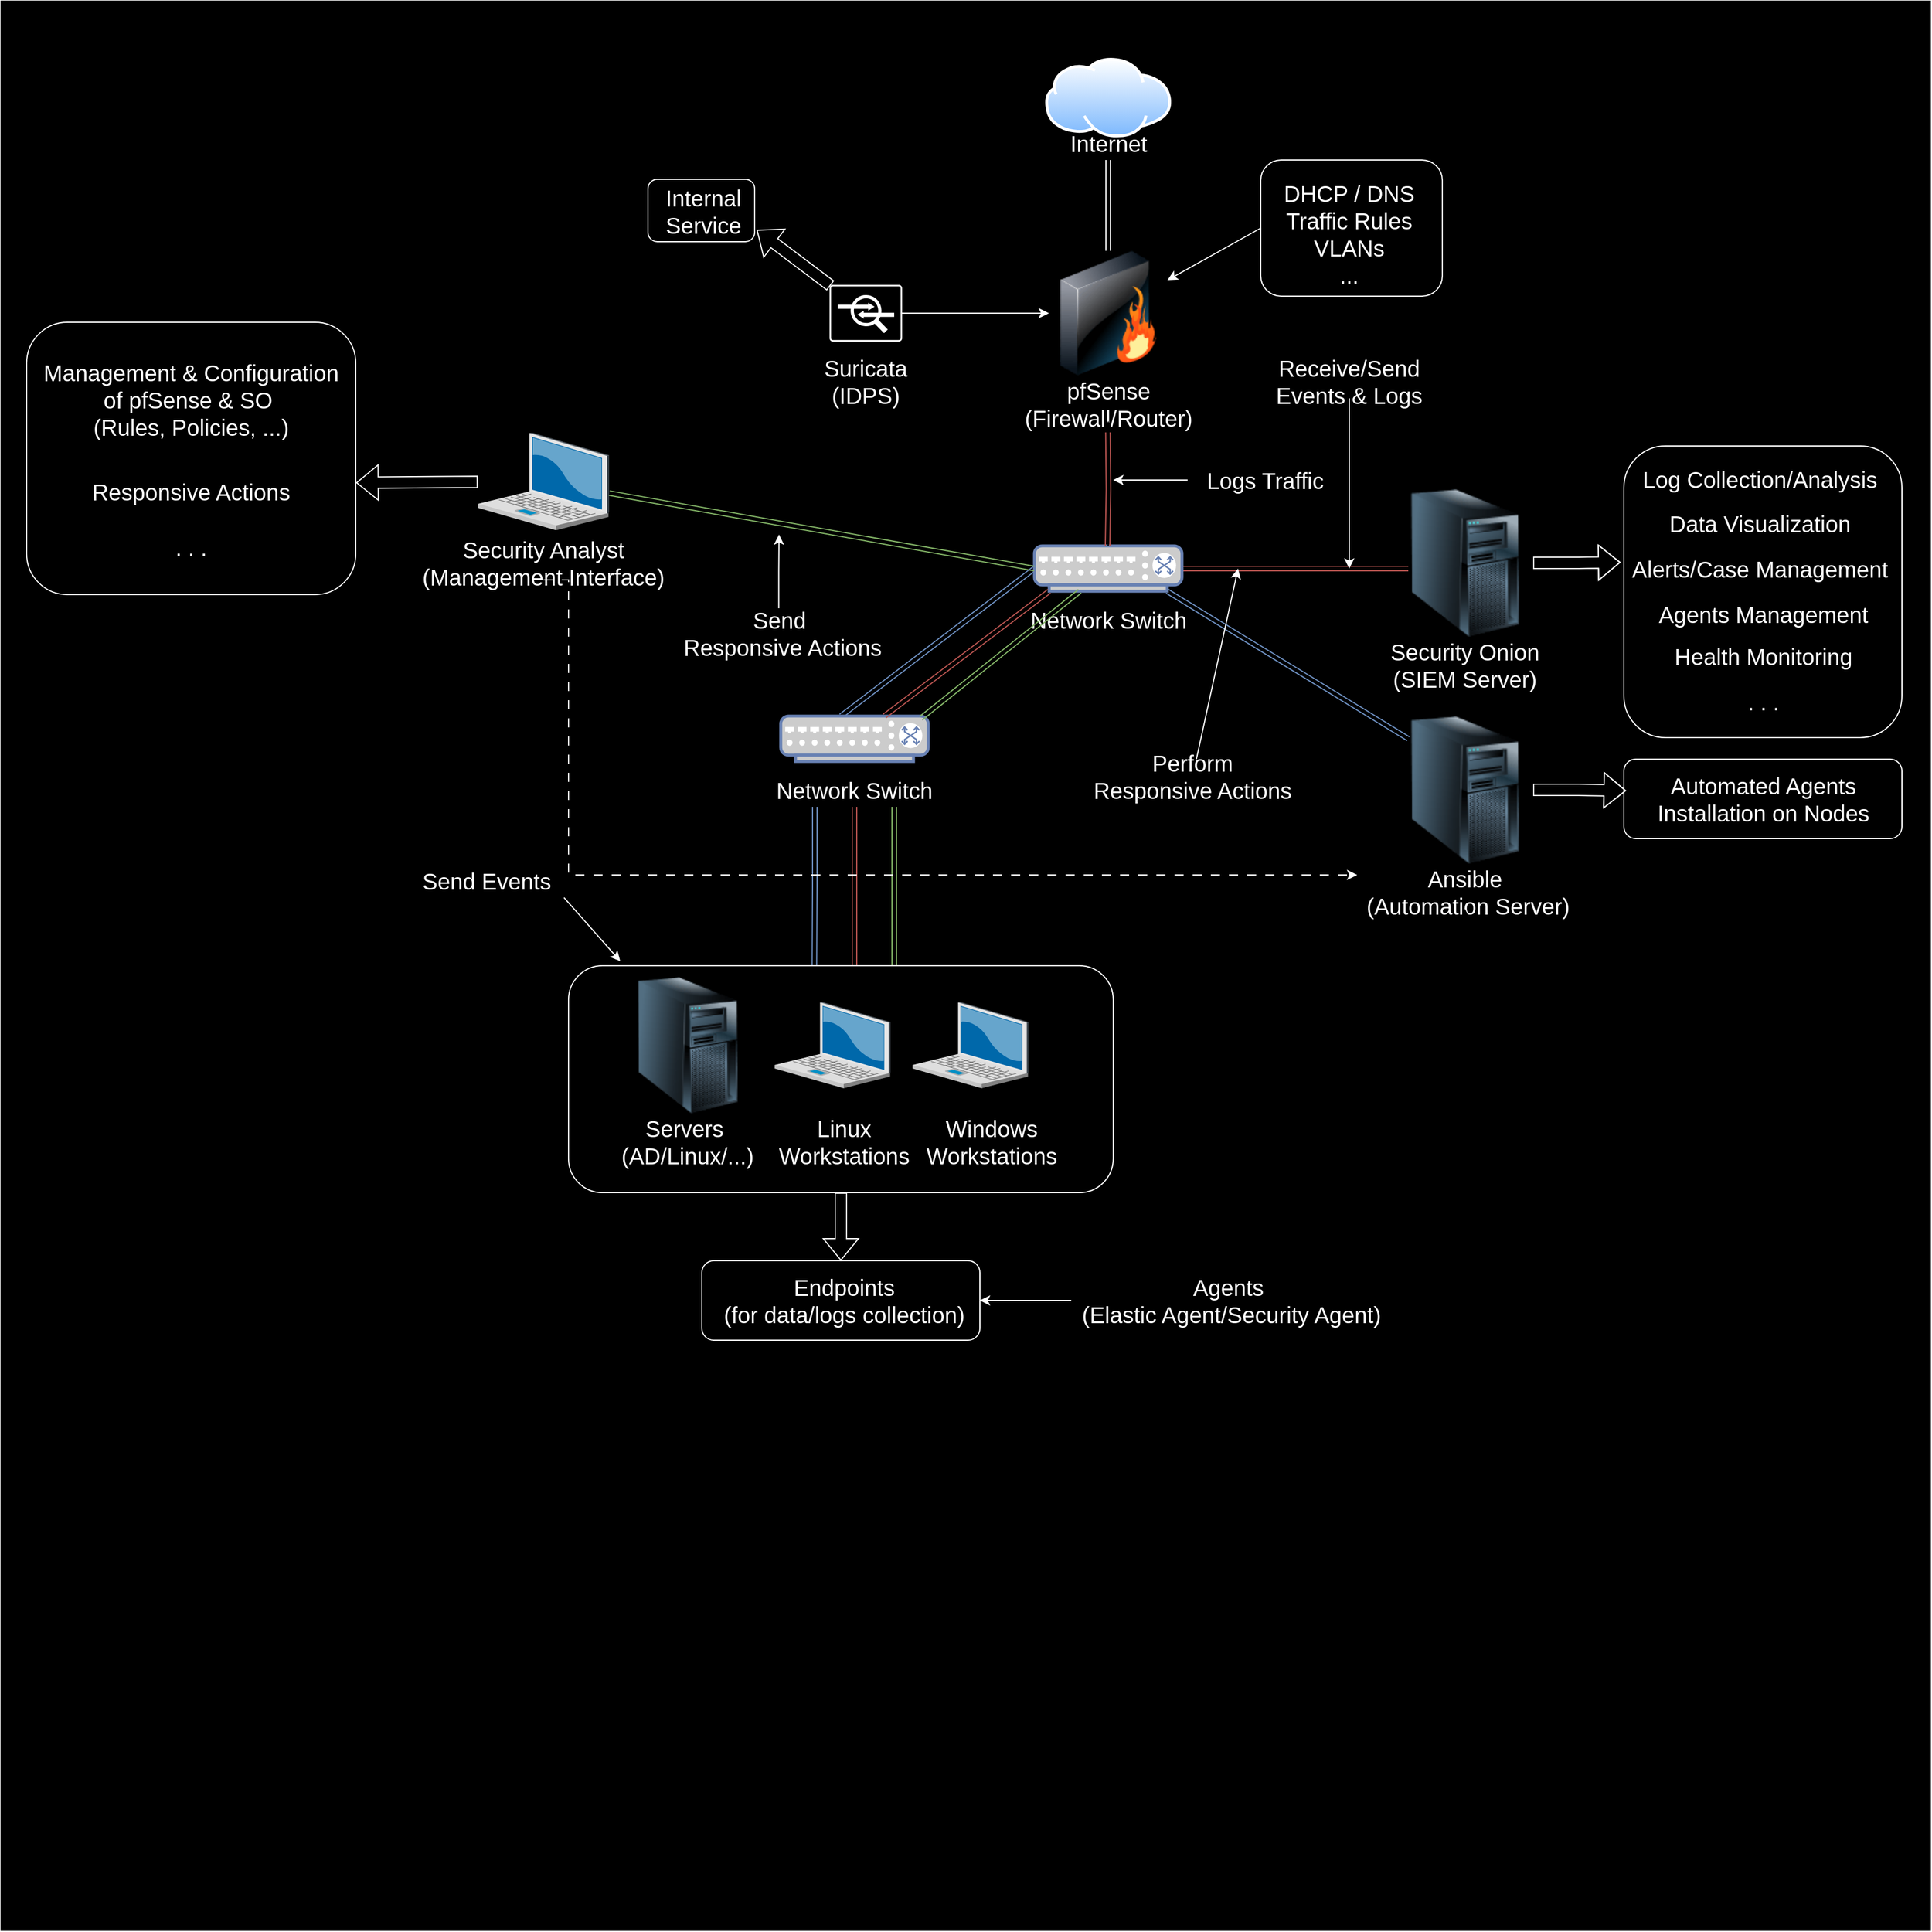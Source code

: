 <mxfile version="24.6.2" type="github">
  <diagram name="Page-1" id="b3lSfJ-mZ4IB6_b0n24v">
    <mxGraphModel dx="3183" dy="1176" grid="1" gridSize="10" guides="1" tooltips="1" connect="1" arrows="1" fold="1" page="1" pageScale="1" pageWidth="850" pageHeight="1100" math="0" shadow="0">
      <root>
        <mxCell id="0" />
        <mxCell id="1" parent="0" />
        <mxCell id="QeLuO8RoZQrud-wa69J5-1" value="" style="whiteSpace=wrap;html=1;aspect=fixed;strokeColor=#000000;fillColor=#000000;movable=0;resizable=0;rotatable=0;deletable=0;editable=0;locked=1;connectable=0;" parent="1" vertex="1">
          <mxGeometry x="-440" width="1700" height="1700" as="geometry" />
        </mxCell>
        <mxCell id="QeLuO8RoZQrud-wa69J5-7" value="" style="group" parent="1" vertex="1" connectable="0">
          <mxGeometry x="480" y="50" width="111.11" height="90" as="geometry" />
        </mxCell>
        <mxCell id="QeLuO8RoZQrud-wa69J5-2" value="" style="image;aspect=fixed;perimeter=ellipsePerimeter;html=1;align=center;shadow=0;dashed=0;spacingTop=3;image=img/lib/active_directory/internet_cloud.svg;" parent="QeLuO8RoZQrud-wa69J5-7" vertex="1">
          <mxGeometry width="111.11" height="70" as="geometry" />
        </mxCell>
        <mxCell id="QeLuO8RoZQrud-wa69J5-4" value="&lt;font color=&quot;#ffffff&quot; style=&quot;font-size: 20px;&quot;&gt;Internet&lt;/font&gt;" style="text;html=1;align=center;verticalAlign=middle;whiteSpace=wrap;rounded=0;" parent="QeLuO8RoZQrud-wa69J5-7" vertex="1">
          <mxGeometry x="25.56" y="60" width="60" height="30" as="geometry" />
        </mxCell>
        <mxCell id="QeLuO8RoZQrud-wa69J5-8" value="" style="group" parent="1" vertex="1" connectable="0">
          <mxGeometry x="447.78" y="220" width="175.56" height="150" as="geometry" />
        </mxCell>
        <mxCell id="QeLuO8RoZQrud-wa69J5-3" value="" style="image;html=1;image=img/lib/clip_art/networking/Firewall_128x128.png" parent="QeLuO8RoZQrud-wa69J5-8" vertex="1">
          <mxGeometry x="35.56" width="104.44" height="110" as="geometry" />
        </mxCell>
        <mxCell id="QeLuO8RoZQrud-wa69J5-6" value="&lt;div&gt;&lt;font color=&quot;#ffffff&quot; style=&quot;font-size: 20px;&quot;&gt;pfSense&lt;/font&gt;&lt;/div&gt;&lt;div&gt;&lt;font color=&quot;#ffffff&quot; style=&quot;font-size: 20px;&quot;&gt;(Firewall/Router)&lt;br&gt;&lt;/font&gt;&lt;/div&gt;" style="text;html=1;align=center;verticalAlign=middle;whiteSpace=wrap;rounded=0;" parent="QeLuO8RoZQrud-wa69J5-8" vertex="1">
          <mxGeometry y="120" width="175.56" height="30" as="geometry" />
        </mxCell>
        <mxCell id="QeLuO8RoZQrud-wa69J5-15" value="" style="group" parent="1" vertex="1" connectable="0">
          <mxGeometry x="465.56" y="480" width="140.0" height="80" as="geometry" />
        </mxCell>
        <mxCell id="QeLuO8RoZQrud-wa69J5-59" style="edgeStyle=orthogonalEdgeStyle;rounded=0;orthogonalLoop=1;jettySize=auto;html=1;shape=link;strokeColor=#b85450;fillColor=#f8cecc;" parent="QeLuO8RoZQrud-wa69J5-15" source="QeLuO8RoZQrud-wa69J5-13" edge="1">
          <mxGeometry relative="1" as="geometry">
            <mxPoint x="334.44" y="20" as="targetPoint" />
          </mxGeometry>
        </mxCell>
        <mxCell id="QeLuO8RoZQrud-wa69J5-61" style="rounded=0;orthogonalLoop=1;jettySize=auto;html=1;exitX=0.9;exitY=1;exitDx=0;exitDy=0;exitPerimeter=0;shape=link;strokeColor=#6c8ebf;fillColor=#dae8fc;" parent="QeLuO8RoZQrud-wa69J5-15" source="QeLuO8RoZQrud-wa69J5-13" edge="1">
          <mxGeometry relative="1" as="geometry">
            <mxPoint x="334.44" y="170" as="targetPoint" />
          </mxGeometry>
        </mxCell>
        <mxCell id="QeLuO8RoZQrud-wa69J5-68" style="rounded=0;orthogonalLoop=1;jettySize=auto;html=1;exitX=0;exitY=0.5;exitDx=0;exitDy=0;exitPerimeter=0;shape=link;strokeColor=#6c8ebf;fillColor=#dae8fc;" parent="QeLuO8RoZQrud-wa69J5-15" source="QeLuO8RoZQrud-wa69J5-13" edge="1">
          <mxGeometry relative="1" as="geometry">
            <mxPoint x="-165.56" y="150" as="targetPoint" />
          </mxGeometry>
        </mxCell>
        <mxCell id="QeLuO8RoZQrud-wa69J5-13" value="" style="fontColor=#0066CC;verticalAlign=top;verticalLabelPosition=bottom;labelPosition=center;align=center;html=1;outlineConnect=0;fillColor=#CCCCCC;strokeColor=#6881B3;gradientColor=none;gradientDirection=north;strokeWidth=2;shape=mxgraph.networks.switch;" parent="QeLuO8RoZQrud-wa69J5-15" vertex="1">
          <mxGeometry x="5" width="130" height="40" as="geometry" />
        </mxCell>
        <mxCell id="QeLuO8RoZQrud-wa69J5-14" value="&lt;font color=&quot;#ffffff&quot; style=&quot;font-size: 20px;&quot;&gt;Network Switch&lt;br&gt;&lt;/font&gt;" style="text;html=1;align=center;verticalAlign=middle;whiteSpace=wrap;rounded=0;" parent="QeLuO8RoZQrud-wa69J5-15" vertex="1">
          <mxGeometry y="50" width="140" height="30" as="geometry" />
        </mxCell>
        <mxCell id="QeLuO8RoZQrud-wa69J5-16" value="" style="group" parent="1" vertex="1" connectable="0">
          <mxGeometry x="242" y="630" width="140.0" height="80" as="geometry" />
        </mxCell>
        <mxCell id="QeLuO8RoZQrud-wa69J5-17" value="" style="fontColor=#0066CC;verticalAlign=top;verticalLabelPosition=bottom;labelPosition=center;align=center;html=1;outlineConnect=0;fillColor=#CCCCCC;strokeColor=#6881B3;gradientColor=none;gradientDirection=north;strokeWidth=2;shape=mxgraph.networks.switch;" parent="QeLuO8RoZQrud-wa69J5-16" vertex="1">
          <mxGeometry x="5" width="130" height="40" as="geometry" />
        </mxCell>
        <mxCell id="QeLuO8RoZQrud-wa69J5-53" style="edgeStyle=orthogonalEdgeStyle;rounded=0;orthogonalLoop=1;jettySize=auto;html=1;strokeColor=#b85450;shape=link;fillColor=#f8cecc;" parent="QeLuO8RoZQrud-wa69J5-16" source="QeLuO8RoZQrud-wa69J5-18" edge="1">
          <mxGeometry relative="1" as="geometry">
            <mxPoint x="70" y="220" as="targetPoint" />
          </mxGeometry>
        </mxCell>
        <mxCell id="QeLuO8RoZQrud-wa69J5-69" style="edgeStyle=orthogonalEdgeStyle;rounded=0;orthogonalLoop=1;jettySize=auto;html=1;exitX=0.25;exitY=1;exitDx=0;exitDy=0;fillColor=#dae8fc;strokeColor=#6c8ebf;shape=link;" parent="QeLuO8RoZQrud-wa69J5-16" source="QeLuO8RoZQrud-wa69J5-18" edge="1">
          <mxGeometry relative="1" as="geometry">
            <mxPoint x="34.667" y="220" as="targetPoint" />
          </mxGeometry>
        </mxCell>
        <mxCell id="QeLuO8RoZQrud-wa69J5-74" style="edgeStyle=orthogonalEdgeStyle;rounded=0;orthogonalLoop=1;jettySize=auto;html=1;exitX=0.75;exitY=1;exitDx=0;exitDy=0;shape=link;fillColor=#d5e8d4;strokeColor=#82b366;" parent="QeLuO8RoZQrud-wa69J5-16" source="QeLuO8RoZQrud-wa69J5-18" edge="1">
          <mxGeometry relative="1" as="geometry">
            <mxPoint x="105" y="220.0" as="targetPoint" />
          </mxGeometry>
        </mxCell>
        <mxCell id="QeLuO8RoZQrud-wa69J5-18" value="&lt;font color=&quot;#ffffff&quot; style=&quot;font-size: 20px;&quot;&gt;Network Switch&lt;br&gt;&lt;/font&gt;" style="text;html=1;align=center;verticalAlign=middle;whiteSpace=wrap;rounded=0;" parent="QeLuO8RoZQrud-wa69J5-16" vertex="1">
          <mxGeometry y="50" width="140" height="30" as="geometry" />
        </mxCell>
        <mxCell id="QeLuO8RoZQrud-wa69J5-28" value="" style="group" parent="1" vertex="1" connectable="0">
          <mxGeometry x="780" y="430" width="140" height="170" as="geometry" />
        </mxCell>
        <mxCell id="QeLuO8RoZQrud-wa69J5-19" value="" style="image;html=1;image=img/lib/clip_art/computers/Server_Tower_128x128.png" parent="QeLuO8RoZQrud-wa69J5-28" vertex="1">
          <mxGeometry x="10" width="120" height="130" as="geometry" />
        </mxCell>
        <mxCell id="QeLuO8RoZQrud-wa69J5-25" value="&lt;font color=&quot;#ffffff&quot; style=&quot;font-size: 20px;&quot;&gt;Security Onion (SIEM Server)&lt;br&gt;&lt;/font&gt;" style="text;html=1;align=center;verticalAlign=middle;whiteSpace=wrap;rounded=0;" parent="QeLuO8RoZQrud-wa69J5-28" vertex="1">
          <mxGeometry y="140" width="140" height="30" as="geometry" />
        </mxCell>
        <mxCell id="QeLuO8RoZQrud-wa69J5-27" style="edgeStyle=orthogonalEdgeStyle;rounded=0;orthogonalLoop=1;jettySize=auto;html=1;exitX=0.5;exitY=1;exitDx=0;exitDy=0;" parent="QeLuO8RoZQrud-wa69J5-28" source="QeLuO8RoZQrud-wa69J5-25" target="QeLuO8RoZQrud-wa69J5-25" edge="1">
          <mxGeometry relative="1" as="geometry" />
        </mxCell>
        <mxCell id="QeLuO8RoZQrud-wa69J5-42" value="" style="group" parent="1" vertex="1" connectable="0">
          <mxGeometry x="755" y="630" width="190" height="170" as="geometry" />
        </mxCell>
        <mxCell id="QeLuO8RoZQrud-wa69J5-39" value="" style="image;html=1;image=img/lib/clip_art/computers/Server_Tower_128x128.png" parent="QeLuO8RoZQrud-wa69J5-42" vertex="1">
          <mxGeometry x="35" width="120" height="130" as="geometry" />
        </mxCell>
        <mxCell id="QeLuO8RoZQrud-wa69J5-40" value="&lt;div&gt;&lt;font color=&quot;#ffffff&quot; style=&quot;font-size: 20px;&quot;&gt;Ansible&lt;/font&gt;&lt;/div&gt;&lt;div&gt;&lt;font color=&quot;#ffffff&quot; style=&quot;font-size: 20px;&quot;&gt;&amp;nbsp;(Automation Server)&lt;/font&gt;&lt;/div&gt;" style="text;html=1;align=center;verticalAlign=middle;whiteSpace=wrap;rounded=0;" parent="QeLuO8RoZQrud-wa69J5-42" vertex="1">
          <mxGeometry y="140" width="190" height="30" as="geometry" />
        </mxCell>
        <mxCell id="QeLuO8RoZQrud-wa69J5-41" style="edgeStyle=orthogonalEdgeStyle;rounded=0;orthogonalLoop=1;jettySize=auto;html=1;exitX=0.5;exitY=1;exitDx=0;exitDy=0;" parent="QeLuO8RoZQrud-wa69J5-42" source="QeLuO8RoZQrud-wa69J5-40" target="QeLuO8RoZQrud-wa69J5-40" edge="1">
          <mxGeometry relative="1" as="geometry" />
        </mxCell>
        <mxCell id="QeLuO8RoZQrud-wa69J5-138" style="edgeStyle=orthogonalEdgeStyle;rounded=0;orthogonalLoop=1;jettySize=auto;html=1;exitX=0;exitY=1;exitDx=0;exitDy=0;" parent="QeLuO8RoZQrud-wa69J5-42" source="QeLuO8RoZQrud-wa69J5-40" target="QeLuO8RoZQrud-wa69J5-40" edge="1">
          <mxGeometry relative="1" as="geometry" />
        </mxCell>
        <mxCell id="QeLuO8RoZQrud-wa69J5-50" value="" style="group" parent="1" vertex="1" connectable="0">
          <mxGeometry x="-73" y="380" width="222" height="130" as="geometry" />
        </mxCell>
        <mxCell id="QeLuO8RoZQrud-wa69J5-43" value="" style="verticalLabelPosition=bottom;sketch=0;aspect=fixed;html=1;verticalAlign=top;strokeColor=none;align=center;outlineConnect=0;shape=mxgraph.citrix.laptop_2;" parent="QeLuO8RoZQrud-wa69J5-50" vertex="1">
          <mxGeometry x="53" width="116" height="86.5" as="geometry" />
        </mxCell>
        <mxCell id="QeLuO8RoZQrud-wa69J5-48" value="&lt;div&gt;&lt;font color=&quot;#ffffff&quot; style=&quot;font-size: 20px;&quot;&gt;Security Analyst&lt;/font&gt;&lt;/div&gt;&lt;div&gt;&lt;font color=&quot;#ffffff&quot; style=&quot;font-size: 20px;&quot;&gt;(Management Interface)&lt;br&gt;&lt;/font&gt;&lt;/div&gt;" style="text;html=1;align=center;verticalAlign=middle;whiteSpace=wrap;rounded=0;" parent="QeLuO8RoZQrud-wa69J5-50" vertex="1">
          <mxGeometry y="100" width="222" height="30" as="geometry" />
        </mxCell>
        <mxCell id="QeLuO8RoZQrud-wa69J5-30" value="" style="image;html=1;image=img/lib/clip_art/computers/Server_Tower_128x128.png" parent="1" vertex="1">
          <mxGeometry x="110" y="860" width="110" height="120" as="geometry" />
        </mxCell>
        <mxCell id="QeLuO8RoZQrud-wa69J5-31" value="" style="verticalLabelPosition=bottom;sketch=0;aspect=fixed;html=1;verticalAlign=top;strokeColor=none;align=center;outlineConnect=0;shape=mxgraph.citrix.laptop_2;" parent="1" vertex="1">
          <mxGeometry x="241.41" y="881.75" width="102.59" height="76.5" as="geometry" />
        </mxCell>
        <mxCell id="QeLuO8RoZQrud-wa69J5-32" value="" style="verticalLabelPosition=bottom;sketch=0;aspect=fixed;html=1;verticalAlign=top;strokeColor=none;align=center;outlineConnect=0;shape=mxgraph.citrix.laptop_2;" parent="1" vertex="1">
          <mxGeometry x="362.97" y="881.75" width="102.59" height="76.5" as="geometry" />
        </mxCell>
        <mxCell id="QeLuO8RoZQrud-wa69J5-102" style="edgeStyle=orthogonalEdgeStyle;rounded=0;orthogonalLoop=1;jettySize=auto;html=1;entryX=0.5;entryY=0;entryDx=0;entryDy=0;shape=flexArrow;strokeColor=#FFFFFF;" parent="1" source="QeLuO8RoZQrud-wa69J5-36" target="QeLuO8RoZQrud-wa69J5-101" edge="1">
          <mxGeometry relative="1" as="geometry" />
        </mxCell>
        <mxCell id="QeLuO8RoZQrud-wa69J5-36" value="" style="rounded=1;whiteSpace=wrap;html=1;fillColor=none;strokeColor=#FFFFFF;movable=1;resizable=1;rotatable=1;deletable=1;editable=1;locked=0;connectable=1;" parent="1" vertex="1">
          <mxGeometry x="60" y="850" width="480" height="200" as="geometry" />
        </mxCell>
        <mxCell id="QeLuO8RoZQrud-wa69J5-33" value="&lt;div&gt;&lt;font color=&quot;#ffffff&quot; style=&quot;font-size: 20px;&quot;&gt;Servers&amp;nbsp;&lt;/font&gt;&lt;/div&gt;&lt;div&gt;&lt;font color=&quot;#ffffff&quot; style=&quot;font-size: 20px;&quot;&gt;(AD/Linux/...)&lt;br&gt;&lt;/font&gt;&lt;/div&gt;" style="text;html=1;align=center;verticalAlign=middle;whiteSpace=wrap;rounded=0;" parent="1" vertex="1">
          <mxGeometry x="95" y="990" width="140" height="30" as="geometry" />
        </mxCell>
        <mxCell id="QeLuO8RoZQrud-wa69J5-34" value="&lt;font color=&quot;#ffffff&quot; style=&quot;font-size: 20px;&quot;&gt;Windows Workstations&lt;br&gt;&lt;/font&gt;" style="text;html=1;align=center;verticalAlign=middle;whiteSpace=wrap;rounded=0;" parent="1" vertex="1">
          <mxGeometry x="362.97" y="990" width="140" height="30" as="geometry" />
        </mxCell>
        <mxCell id="QeLuO8RoZQrud-wa69J5-35" value="&lt;font color=&quot;#ffffff&quot; style=&quot;font-size: 20px;&quot;&gt;Linux Workstations&lt;br&gt;&lt;/font&gt;" style="text;html=1;align=center;verticalAlign=middle;whiteSpace=wrap;rounded=0;" parent="1" vertex="1">
          <mxGeometry x="232.97" y="990" width="140" height="30" as="geometry" />
        </mxCell>
        <mxCell id="QeLuO8RoZQrud-wa69J5-37" value="&lt;div&gt;&lt;font color=&quot;#ffffff&quot; style=&quot;font-size: 20px;&quot;&gt;Endpoints &lt;br&gt;&lt;/font&gt;&lt;/div&gt;&lt;div&gt;&lt;font color=&quot;#ffffff&quot; style=&quot;font-size: 20px;&quot;&gt;(for data/logs collection)&lt;br&gt;&lt;/font&gt;&lt;/div&gt;" style="text;html=1;align=center;verticalAlign=middle;whiteSpace=wrap;rounded=0;" parent="1" vertex="1">
          <mxGeometry x="182.97" y="1130" width="240" height="30" as="geometry" />
        </mxCell>
        <mxCell id="QeLuO8RoZQrud-wa69J5-57" style="edgeStyle=orthogonalEdgeStyle;rounded=0;orthogonalLoop=1;jettySize=auto;html=1;shape=link;strokeColor=#b85450;fillColor=#f8cecc;" parent="1" edge="1">
          <mxGeometry relative="1" as="geometry">
            <mxPoint x="535" y="480" as="targetPoint" />
            <mxPoint x="535.331" y="380" as="sourcePoint" />
          </mxGeometry>
        </mxCell>
        <mxCell id="QeLuO8RoZQrud-wa69J5-58" value="" style="edgeStyle=orthogonalEdgeStyle;rounded=0;orthogonalLoop=1;jettySize=auto;html=1;" parent="1" source="QeLuO8RoZQrud-wa69J5-13" target="QeLuO8RoZQrud-wa69J5-6" edge="1">
          <mxGeometry relative="1" as="geometry" />
        </mxCell>
        <mxCell id="QeLuO8RoZQrud-wa69J5-63" style="rounded=0;orthogonalLoop=1;jettySize=auto;html=1;exitX=0;exitY=0.5;exitDx=0;exitDy=0;exitPerimeter=0;shape=link;strokeColor=#82b366;fillColor=#d5e8d4;" parent="1" source="QeLuO8RoZQrud-wa69J5-13" target="QeLuO8RoZQrud-wa69J5-43" edge="1">
          <mxGeometry relative="1" as="geometry" />
        </mxCell>
        <mxCell id="QeLuO8RoZQrud-wa69J5-64" style="edgeStyle=orthogonalEdgeStyle;rounded=0;orthogonalLoop=1;jettySize=auto;html=1;exitX=0.5;exitY=1;exitDx=0;exitDy=0;entryX=0.5;entryY=0;entryDx=0;entryDy=0;shape=link;strokeColor=#FFFFFF;" parent="1" source="QeLuO8RoZQrud-wa69J5-4" target="QeLuO8RoZQrud-wa69J5-3" edge="1">
          <mxGeometry relative="1" as="geometry" />
        </mxCell>
        <mxCell id="QeLuO8RoZQrud-wa69J5-65" style="edgeStyle=orthogonalEdgeStyle;rounded=0;orthogonalLoop=1;jettySize=auto;html=1;strokeColor=#FFFFFF;" parent="1" source="QeLuO8RoZQrud-wa69J5-10" target="QeLuO8RoZQrud-wa69J5-3" edge="1">
          <mxGeometry relative="1" as="geometry" />
        </mxCell>
        <mxCell id="QeLuO8RoZQrud-wa69J5-66" style="rounded=0;orthogonalLoop=1;jettySize=auto;html=1;exitX=0.1;exitY=1;exitDx=0;exitDy=0;exitPerimeter=0;shape=link;strokeColor=#b85450;fillColor=#f8cecc;" parent="1" source="QeLuO8RoZQrud-wa69J5-13" target="QeLuO8RoZQrud-wa69J5-17" edge="1">
          <mxGeometry relative="1" as="geometry" />
        </mxCell>
        <mxCell id="QeLuO8RoZQrud-wa69J5-72" style="rounded=0;orthogonalLoop=1;jettySize=auto;html=1;exitX=0.95;exitY=0.05;exitDx=0;exitDy=0;exitPerimeter=0;fillColor=#d5e8d4;strokeColor=#82b366;shape=link;" parent="1" source="QeLuO8RoZQrud-wa69J5-17" target="QeLuO8RoZQrud-wa69J5-13" edge="1">
          <mxGeometry relative="1" as="geometry" />
        </mxCell>
        <mxCell id="QeLuO8RoZQrud-wa69J5-75" value="&lt;div&gt;&lt;font color=&quot;#ffffff&quot; style=&quot;font-size: 20px;&quot;&gt;Internal Service&lt;br&gt;&lt;/font&gt;&lt;/div&gt;" style="text;html=1;align=center;verticalAlign=middle;whiteSpace=wrap;rounded=0;" parent="1" vertex="1">
          <mxGeometry x="149.0" y="170" width="60" height="30" as="geometry" />
        </mxCell>
        <mxCell id="QeLuO8RoZQrud-wa69J5-89" value="" style="group" parent="1" vertex="1" connectable="0">
          <mxGeometry x="990" y="392" width="250" height="276.02" as="geometry" />
        </mxCell>
        <mxCell id="QeLuO8RoZQrud-wa69J5-82" value="&lt;div&gt;&lt;font color=&quot;#ffffff&quot; style=&quot;font-size: 20px;&quot;&gt;Log Collection/Analysis&lt;br&gt;&lt;/font&gt;&lt;/div&gt;" style="text;html=1;align=center;verticalAlign=middle;whiteSpace=wrap;rounded=0;" parent="QeLuO8RoZQrud-wa69J5-89" vertex="1">
          <mxGeometry x="15" y="11.682" width="210" height="35.045" as="geometry" />
        </mxCell>
        <mxCell id="QeLuO8RoZQrud-wa69J5-83" value="&lt;div&gt;&lt;font color=&quot;#ffffff&quot; style=&quot;font-size: 20px;&quot;&gt;Data Visualization&lt;br&gt;&lt;/font&gt;&lt;/div&gt;" style="text;html=1;align=center;verticalAlign=middle;whiteSpace=wrap;rounded=0;" parent="QeLuO8RoZQrud-wa69J5-89" vertex="1">
          <mxGeometry x="15" y="50.001" width="210" height="35.045" as="geometry" />
        </mxCell>
        <mxCell id="QeLuO8RoZQrud-wa69J5-84" value="&lt;div&gt;&lt;font color=&quot;#ffffff&quot; style=&quot;font-size: 20px;&quot;&gt;Alerts/Case Management&lt;br&gt;&lt;/font&gt;&lt;/div&gt;" style="text;html=1;align=center;verticalAlign=middle;whiteSpace=wrap;rounded=0;" parent="QeLuO8RoZQrud-wa69J5-89" vertex="1">
          <mxGeometry x="5" y="90" width="230" height="35.045" as="geometry" />
        </mxCell>
        <mxCell id="QeLuO8RoZQrud-wa69J5-86" value="&lt;div&gt;&lt;font color=&quot;#ffffff&quot; style=&quot;font-size: 20px;&quot;&gt;Agents Management&lt;/font&gt;&lt;/div&gt;" style="text;html=1;align=center;verticalAlign=middle;whiteSpace=wrap;rounded=0;" parent="QeLuO8RoZQrud-wa69J5-89" vertex="1">
          <mxGeometry x="7.5" y="129.999" width="230" height="35.045" as="geometry" />
        </mxCell>
        <mxCell id="QeLuO8RoZQrud-wa69J5-134" value="&lt;font color=&quot;#ffffff&quot; style=&quot;font-size: 20px;&quot;&gt;Health Monitoring&lt;/font&gt;" style="text;html=1;align=center;verticalAlign=middle;whiteSpace=wrap;rounded=0;" parent="QeLuO8RoZQrud-wa69J5-89" vertex="1">
          <mxGeometry x="32.5" y="170" width="180" height="30" as="geometry" />
        </mxCell>
        <mxCell id="QeLuO8RoZQrud-wa69J5-88" value="" style="rounded=1;whiteSpace=wrap;html=1;fillColor=none;strokeColor=#FFFFFF;" parent="QeLuO8RoZQrud-wa69J5-89" vertex="1">
          <mxGeometry y="-1.776e-14" width="245" height="257" as="geometry" />
        </mxCell>
        <mxCell id="QeLuO8RoZQrud-wa69J5-135" value="&lt;font color=&quot;#ffffff&quot; style=&quot;font-size: 20px;&quot;&gt;. . .&lt;br&gt;&lt;/font&gt;" style="text;html=1;align=center;verticalAlign=middle;whiteSpace=wrap;rounded=0;" parent="QeLuO8RoZQrud-wa69J5-89" vertex="1">
          <mxGeometry x="32.5" y="210" width="180" height="30" as="geometry" />
        </mxCell>
        <mxCell id="QeLuO8RoZQrud-wa69J5-77" value="" style="group" parent="1" vertex="1" connectable="0">
          <mxGeometry x="290" y="250" width="64" height="100" as="geometry" />
        </mxCell>
        <mxCell id="QeLuO8RoZQrud-wa69J5-10" value="" style="sketch=0;points=[[0.015,0.015,0],[0.985,0.015,0],[0.985,0.985,0],[0.015,0.985,0],[0.25,0,0],[0.5,0,0],[0.75,0,0],[1,0.25,0],[1,0.5,0],[1,0.75,0],[0.75,1,0],[0.5,1,0],[0.25,1,0],[0,0.75,0],[0,0.5,0],[0,0.25,0]];verticalLabelPosition=bottom;html=1;verticalAlign=top;aspect=fixed;align=center;pointerEvents=1;shape=mxgraph.cisco19.rect;prIcon=ips_ids;fillColor=none;strokeColor=#FFFFFF;" parent="QeLuO8RoZQrud-wa69J5-77" vertex="1">
          <mxGeometry width="64" height="50" as="geometry" />
        </mxCell>
        <mxCell id="QeLuO8RoZQrud-wa69J5-11" value="&lt;div&gt;&lt;font color=&quot;#ffffff&quot; style=&quot;font-size: 20px;&quot;&gt;Suricata&lt;/font&gt;&lt;/div&gt;&lt;div&gt;&lt;font color=&quot;#ffffff&quot; style=&quot;font-size: 20px;&quot;&gt;(IDPS)&lt;br&gt;&lt;/font&gt;&lt;/div&gt;" style="text;html=1;align=center;verticalAlign=middle;whiteSpace=wrap;rounded=0;" parent="QeLuO8RoZQrud-wa69J5-77" vertex="1">
          <mxGeometry x="2.0" y="70" width="60" height="30" as="geometry" />
        </mxCell>
        <mxCell id="QeLuO8RoZQrud-wa69J5-80" style="rounded=0;orthogonalLoop=1;jettySize=auto;html=1;exitX=0.015;exitY=0.015;exitDx=0;exitDy=0;exitPerimeter=0;entryX=0.961;entryY=0.736;entryDx=0;entryDy=0;entryPerimeter=0;shape=flexArrow;strokeColor=#FFFFFF;" parent="1" source="QeLuO8RoZQrud-wa69J5-10" edge="1">
          <mxGeometry relative="1" as="geometry">
            <mxPoint x="225.788" y="201.52" as="targetPoint" />
          </mxGeometry>
        </mxCell>
        <mxCell id="QeLuO8RoZQrud-wa69J5-90" style="edgeStyle=orthogonalEdgeStyle;rounded=0;orthogonalLoop=1;jettySize=auto;html=1;entryX=-0.012;entryY=0.399;entryDx=0;entryDy=0;entryPerimeter=0;shape=flexArrow;strokeColor=#FFFFFF;" parent="1" source="QeLuO8RoZQrud-wa69J5-19" target="QeLuO8RoZQrud-wa69J5-88" edge="1">
          <mxGeometry relative="1" as="geometry" />
        </mxCell>
        <mxCell id="QeLuO8RoZQrud-wa69J5-97" value="" style="group" parent="1" vertex="1" connectable="0">
          <mxGeometry x="990" y="668" width="245" height="70" as="geometry" />
        </mxCell>
        <mxCell id="QeLuO8RoZQrud-wa69J5-92" value="&lt;div&gt;&lt;font color=&quot;#ffffff&quot; style=&quot;font-size: 20px;&quot;&gt;Automated Agents Installation on Nodes&lt;br&gt;&lt;/font&gt;&lt;/div&gt;" style="text;html=1;align=center;verticalAlign=middle;whiteSpace=wrap;rounded=0;" parent="QeLuO8RoZQrud-wa69J5-97" vertex="1">
          <mxGeometry x="17.5" y="20" width="210" height="30" as="geometry" />
        </mxCell>
        <mxCell id="QeLuO8RoZQrud-wa69J5-96" value="" style="rounded=1;whiteSpace=wrap;html=1;fillColor=none;strokeColor=#FFFFFF;" parent="QeLuO8RoZQrud-wa69J5-97" vertex="1">
          <mxGeometry width="245" height="70" as="geometry" />
        </mxCell>
        <mxCell id="QeLuO8RoZQrud-wa69J5-98" style="edgeStyle=orthogonalEdgeStyle;rounded=0;orthogonalLoop=1;jettySize=auto;html=1;entryX=0.008;entryY=0.396;entryDx=0;entryDy=0;entryPerimeter=0;shape=flexArrow;strokeColor=#FFFFFF;" parent="1" source="QeLuO8RoZQrud-wa69J5-39" target="QeLuO8RoZQrud-wa69J5-96" edge="1">
          <mxGeometry relative="1" as="geometry" />
        </mxCell>
        <mxCell id="QeLuO8RoZQrud-wa69J5-101" value="" style="rounded=1;whiteSpace=wrap;html=1;fillColor=none;strokeColor=#FFFFFF;" parent="1" vertex="1">
          <mxGeometry x="177.5" y="1110" width="245" height="70" as="geometry" />
        </mxCell>
        <mxCell id="QeLuO8RoZQrud-wa69J5-103" value="" style="rounded=1;whiteSpace=wrap;html=1;fillColor=none;strokeColor=#FFFFFF;" parent="1" vertex="1">
          <mxGeometry x="130" y="157" width="94" height="55" as="geometry" />
        </mxCell>
        <mxCell id="QeLuO8RoZQrud-wa69J5-107" style="edgeStyle=orthogonalEdgeStyle;rounded=0;orthogonalLoop=1;jettySize=auto;html=1;strokeColor=#FFFFFF;" parent="1" source="QeLuO8RoZQrud-wa69J5-105" edge="1">
          <mxGeometry relative="1" as="geometry">
            <mxPoint x="245.5" y="470" as="targetPoint" />
          </mxGeometry>
        </mxCell>
        <mxCell id="QeLuO8RoZQrud-wa69J5-105" value="&lt;br&gt;&lt;div&gt;&lt;font color=&quot;#ffffff&quot; style=&quot;font-size: 20px;&quot;&gt;Send&lt;/font&gt;&lt;/div&gt;&lt;div&gt;&lt;font color=&quot;#ffffff&quot; style=&quot;font-size: 20px;&quot;&gt;&amp;nbsp;Responsive Actions&lt;br&gt;&lt;/font&gt;&lt;/div&gt;" style="text;html=1;align=center;verticalAlign=middle;whiteSpace=wrap;rounded=0;" parent="1" vertex="1">
          <mxGeometry x="137.5" y="535" width="215.5" height="30" as="geometry" />
        </mxCell>
        <mxCell id="QeLuO8RoZQrud-wa69J5-109" style="edgeStyle=orthogonalEdgeStyle;rounded=0;orthogonalLoop=1;jettySize=auto;html=1;strokeColor=#FFFFFF;" parent="1" source="QeLuO8RoZQrud-wa69J5-108" edge="1">
          <mxGeometry relative="1" as="geometry">
            <mxPoint x="540" y="422" as="targetPoint" />
          </mxGeometry>
        </mxCell>
        <mxCell id="QeLuO8RoZQrud-wa69J5-108" value="&lt;div&gt;&lt;font color=&quot;#ffffff&quot; style=&quot;font-size: 20px;&quot;&gt;Logs Traffic&lt;br&gt;&lt;/font&gt;&lt;/div&gt;" style="text;html=1;align=center;verticalAlign=middle;whiteSpace=wrap;rounded=0;" parent="1" vertex="1">
          <mxGeometry x="605.56" y="407" width="136" height="30" as="geometry" />
        </mxCell>
        <mxCell id="QeLuO8RoZQrud-wa69J5-110" value="&lt;div&gt;&lt;font color=&quot;#ffffff&quot; style=&quot;font-size: 20px;&quot;&gt;Send Events&lt;br&gt;&lt;/font&gt;&lt;/div&gt;" style="text;html=1;align=center;verticalAlign=middle;whiteSpace=wrap;rounded=0;" parent="1" vertex="1">
          <mxGeometry x="-80" y="760" width="136" height="30" as="geometry" />
        </mxCell>
        <mxCell id="QeLuO8RoZQrud-wa69J5-111" style="rounded=0;orthogonalLoop=1;jettySize=auto;html=1;exitX=1;exitY=1;exitDx=0;exitDy=0;entryX=0.095;entryY=-0.02;entryDx=0;entryDy=0;entryPerimeter=0;strokeColor=#FFFFFF;" parent="1" source="QeLuO8RoZQrud-wa69J5-110" target="QeLuO8RoZQrud-wa69J5-36" edge="1">
          <mxGeometry relative="1" as="geometry" />
        </mxCell>
        <mxCell id="QeLuO8RoZQrud-wa69J5-114" style="edgeStyle=orthogonalEdgeStyle;rounded=0;orthogonalLoop=1;jettySize=auto;html=1;strokeColor=#FFFFFF;" parent="1" source="QeLuO8RoZQrud-wa69J5-112" edge="1">
          <mxGeometry relative="1" as="geometry">
            <mxPoint x="748.0" y="500" as="targetPoint" />
          </mxGeometry>
        </mxCell>
        <mxCell id="QeLuO8RoZQrud-wa69J5-112" value="&lt;div&gt;&lt;font color=&quot;#ffffff&quot; style=&quot;font-size: 20px;&quot;&gt;Receive/Send Events &amp;amp; Logs&lt;br&gt;&lt;/font&gt;&lt;/div&gt;" style="text;html=1;align=center;verticalAlign=middle;whiteSpace=wrap;rounded=0;" parent="1" vertex="1">
          <mxGeometry x="680" y="320" width="136" height="30" as="geometry" />
        </mxCell>
        <mxCell id="QeLuO8RoZQrud-wa69J5-116" style="rounded=0;orthogonalLoop=1;jettySize=auto;html=1;strokeColor=#FFFFFF;" parent="1" source="QeLuO8RoZQrud-wa69J5-115" edge="1">
          <mxGeometry relative="1" as="geometry">
            <mxPoint x="650" y="500" as="targetPoint" />
          </mxGeometry>
        </mxCell>
        <mxCell id="QeLuO8RoZQrud-wa69J5-115" value="&lt;div&gt;&lt;font color=&quot;#ffffff&quot; style=&quot;font-size: 20px;&quot;&gt;Perform&lt;/font&gt;&lt;/div&gt;&lt;div&gt;&lt;font color=&quot;#ffffff&quot; style=&quot;font-size: 20px;&quot;&gt;Responsive Actions&lt;br&gt;&lt;/font&gt;&lt;/div&gt;" style="text;html=1;align=center;verticalAlign=middle;whiteSpace=wrap;rounded=0;" parent="1" vertex="1">
          <mxGeometry x="520" y="668" width="180" height="30" as="geometry" />
        </mxCell>
        <mxCell id="QeLuO8RoZQrud-wa69J5-118" style="edgeStyle=orthogonalEdgeStyle;rounded=0;orthogonalLoop=1;jettySize=auto;html=1;entryX=1;entryY=0.5;entryDx=0;entryDy=0;strokeColor=#FFFFFF;" parent="1" source="QeLuO8RoZQrud-wa69J5-117" target="QeLuO8RoZQrud-wa69J5-101" edge="1">
          <mxGeometry relative="1" as="geometry" />
        </mxCell>
        <mxCell id="QeLuO8RoZQrud-wa69J5-117" value="&lt;div&gt;&lt;font color=&quot;#ffffff&quot; style=&quot;font-size: 20px;&quot;&gt;Agents&lt;/font&gt;&lt;/div&gt;&lt;div&gt;&lt;font color=&quot;#ffffff&quot; style=&quot;font-size: 20px;&quot;&gt;&amp;nbsp;(Elastic Agent/Security Agent)&lt;br&gt;&lt;/font&gt;&lt;/div&gt;" style="text;html=1;align=center;verticalAlign=middle;whiteSpace=wrap;rounded=0;" parent="1" vertex="1">
          <mxGeometry x="502.97" y="1130" width="277.03" height="30" as="geometry" />
        </mxCell>
        <mxCell id="QeLuO8RoZQrud-wa69J5-119" value="&lt;div&gt;&lt;font color=&quot;#ffffff&quot; style=&quot;font-size: 20px;&quot;&gt;DHCP / DNS&lt;/font&gt;&lt;/div&gt;&lt;div&gt;&lt;font color=&quot;#ffffff&quot; style=&quot;font-size: 20px;&quot;&gt;Traffic Rules&lt;/font&gt;&lt;/div&gt;&lt;div&gt;&lt;font color=&quot;#ffffff&quot; style=&quot;font-size: 20px;&quot;&gt;VLANs&lt;/font&gt;&lt;/div&gt;&lt;div&gt;&lt;font color=&quot;#ffffff&quot; style=&quot;font-size: 20px;&quot;&gt;...&lt;br&gt;&lt;/font&gt;&lt;/div&gt;" style="text;html=1;align=center;verticalAlign=middle;whiteSpace=wrap;rounded=0;" parent="1" vertex="1">
          <mxGeometry x="680" y="190" width="136" height="30" as="geometry" />
        </mxCell>
        <mxCell id="QeLuO8RoZQrud-wa69J5-122" style="rounded=0;orthogonalLoop=1;jettySize=auto;html=1;exitX=0;exitY=0.5;exitDx=0;exitDy=0;strokeColor=#FFFFFF;" parent="1" source="QeLuO8RoZQrud-wa69J5-121" target="QeLuO8RoZQrud-wa69J5-3" edge="1">
          <mxGeometry relative="1" as="geometry" />
        </mxCell>
        <mxCell id="QeLuO8RoZQrud-wa69J5-121" value="" style="rounded=1;whiteSpace=wrap;html=1;fillColor=none;strokeColor=#FFFFFF;" parent="1" vertex="1">
          <mxGeometry x="670" y="140" width="160" height="120" as="geometry" />
        </mxCell>
        <mxCell id="QeLuO8RoZQrud-wa69J5-137" style="edgeStyle=orthogonalEdgeStyle;rounded=0;orthogonalLoop=1;jettySize=auto;html=1;exitX=0.5;exitY=1;exitDx=0;exitDy=0;dashed=1;dashPattern=8 8;strokeColor=#FFFFFF;" parent="1" source="QeLuO8RoZQrud-wa69J5-48" target="QeLuO8RoZQrud-wa69J5-40" edge="1">
          <mxGeometry relative="1" as="geometry">
            <mxPoint x="800" y="840" as="targetPoint" />
            <Array as="points">
              <mxPoint x="60" y="510" />
              <mxPoint x="60" y="770" />
            </Array>
          </mxGeometry>
        </mxCell>
        <mxCell id="k0qnyJYwxczEezlCYTnx-11" value="" style="group" vertex="1" connectable="0" parent="1">
          <mxGeometry x="-417.5" y="283" width="290" height="240" as="geometry" />
        </mxCell>
        <mxCell id="k0qnyJYwxczEezlCYTnx-2" value="&lt;div&gt;&lt;font color=&quot;#ffffff&quot; style=&quot;font-size: 20px;&quot;&gt;Management &amp;amp; Configuration of pfSense &amp;amp; SO&amp;nbsp;&lt;/font&gt;&lt;/div&gt;&lt;div&gt;&lt;font color=&quot;#ffffff&quot; style=&quot;font-size: 20px;&quot;&gt;(Rules, Policies, ...)&lt;br&gt;&lt;/font&gt;&lt;/div&gt;" style="text;html=1;align=center;verticalAlign=middle;whiteSpace=wrap;rounded=0;" vertex="1" parent="k0qnyJYwxczEezlCYTnx-11">
          <mxGeometry x="7.5" y="50" width="275" height="35.05" as="geometry" />
        </mxCell>
        <mxCell id="k0qnyJYwxczEezlCYTnx-7" value="" style="rounded=1;whiteSpace=wrap;html=1;fillColor=none;strokeColor=#FFFFFF;" vertex="1" parent="k0qnyJYwxczEezlCYTnx-11">
          <mxGeometry width="290" height="240" as="geometry" />
        </mxCell>
        <mxCell id="k0qnyJYwxczEezlCYTnx-9" value="&lt;div&gt;&lt;font color=&quot;#ffffff&quot; style=&quot;font-size: 20px;&quot;&gt;. . .&lt;br&gt;&lt;/font&gt;&lt;/div&gt;" style="text;html=1;align=center;verticalAlign=middle;whiteSpace=wrap;rounded=0;" vertex="1" parent="k0qnyJYwxczEezlCYTnx-11">
          <mxGeometry x="7.5" y="180" width="275" height="35.05" as="geometry" />
        </mxCell>
        <mxCell id="k0qnyJYwxczEezlCYTnx-10" value="&lt;div&gt;&lt;font color=&quot;#ffffff&quot; style=&quot;font-size: 20px;&quot;&gt;Responsive Actions&lt;br&gt;&lt;/font&gt;&lt;/div&gt;" style="text;html=1;align=center;verticalAlign=middle;whiteSpace=wrap;rounded=0;" vertex="1" parent="k0qnyJYwxczEezlCYTnx-11">
          <mxGeometry x="7.5" y="131.95" width="275" height="35.05" as="geometry" />
        </mxCell>
        <mxCell id="k0qnyJYwxczEezlCYTnx-12" style="rounded=0;orthogonalLoop=1;jettySize=auto;html=1;entryX=1.001;entryY=0.589;entryDx=0;entryDy=0;shape=flexArrow;strokeColor=#FFFFFF;entryPerimeter=0;" edge="1" parent="1" source="QeLuO8RoZQrud-wa69J5-43" target="k0qnyJYwxczEezlCYTnx-7">
          <mxGeometry relative="1" as="geometry" />
        </mxCell>
      </root>
    </mxGraphModel>
  </diagram>
</mxfile>
